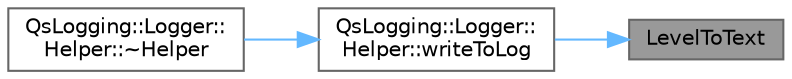 digraph "LevelToText"
{
 // LATEX_PDF_SIZE
  bgcolor="transparent";
  edge [fontname=Helvetica,fontsize=10,labelfontname=Helvetica,labelfontsize=10];
  node [fontname=Helvetica,fontsize=10,shape=box,height=0.2,width=0.4];
  rankdir="RL";
  Node1 [id="Node000001",label="LevelToText",height=0.2,width=0.4,color="gray40", fillcolor="grey60", style="filled", fontcolor="black",tooltip=" "];
  Node1 -> Node2 [id="edge1_Node000001_Node000002",dir="back",color="steelblue1",style="solid",tooltip=" "];
  Node2 [id="Node000002",label="QsLogging::Logger::\lHelper::writeToLog",height=0.2,width=0.4,color="grey40", fillcolor="white", style="filled",URL="$class_qs_logging_1_1_logger_1_1_helper.html#a7dab77e1476c4c6a5c9a4b0c029c1a9d",tooltip="creates the complete log message and passes it to the logger"];
  Node2 -> Node3 [id="edge2_Node000002_Node000003",dir="back",color="steelblue1",style="solid",tooltip=" "];
  Node3 [id="Node000003",label="QsLogging::Logger::\lHelper::~Helper",height=0.2,width=0.4,color="grey40", fillcolor="white", style="filled",URL="$class_qs_logging_1_1_logger_1_1_helper.html#ad4f97cec0bbbb2980d0df1b0c11af998",tooltip=" "];
}
